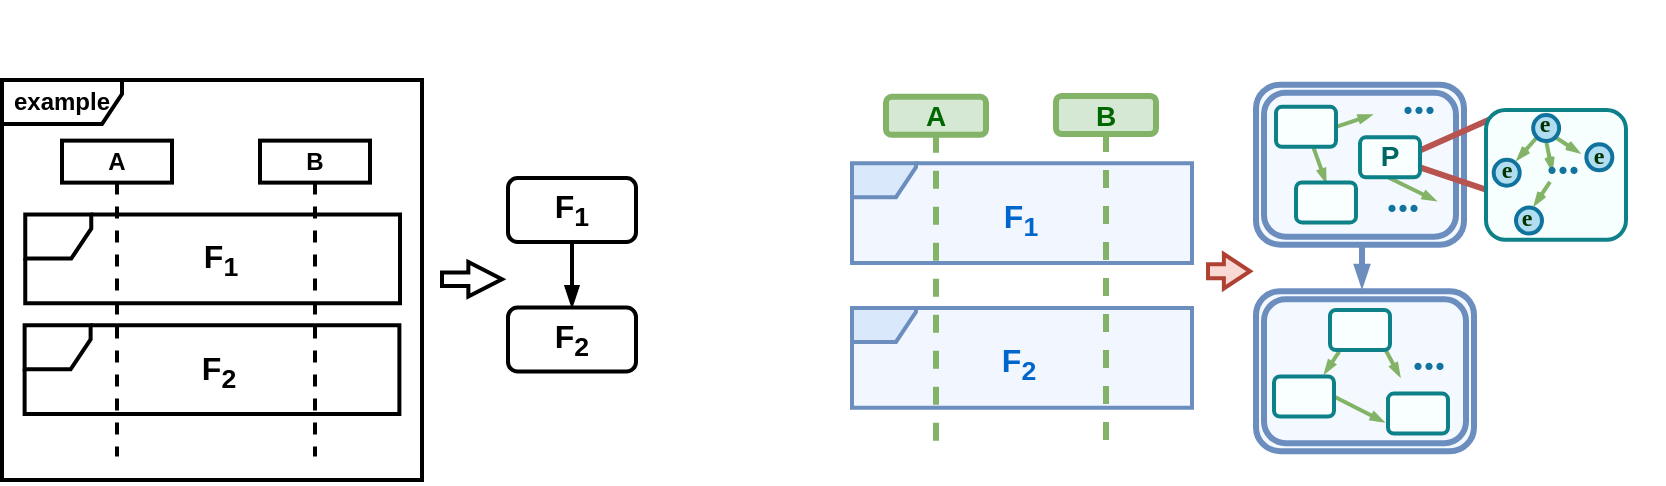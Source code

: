 <mxfile version="26.0.2">
  <diagram name="第 1 页" id="PI-PgolQ2Xf6EuyH13EB">
    <mxGraphModel dx="639" dy="431" grid="1" gridSize="10" guides="1" tooltips="1" connect="1" arrows="1" fold="1" page="1" pageScale="1" pageWidth="1169" pageHeight="1654" math="0" shadow="0">
      <root>
        <mxCell id="0" />
        <mxCell id="1" parent="0" />
        <mxCell id="vY1KS3BJuGOrlJXOX7hW-115" value="" style="edgeStyle=orthogonalEdgeStyle;rounded=0;orthogonalLoop=1;jettySize=auto;html=1;exitX=0.75;exitY=1;exitDx=0;exitDy=0;entryX=0.75;entryY=0;entryDx=0;entryDy=0;endArrow=blockThin;endFill=1;strokeWidth=3;strokeColor=light-dark(#6c8ebf, #EDEDED);endSize=4;" edge="1" parent="1">
          <mxGeometry relative="1" as="geometry">
            <mxPoint x="720" y="137.12" as="sourcePoint" />
            <mxPoint x="720" y="163.71" as="targetPoint" />
          </mxGeometry>
        </mxCell>
        <mxCell id="4_5liSmTW8YfvUXAWCBd-84" value="" style="group;fontStyle=1;strokeWidth=2;" parent="1" vertex="1" connectable="0">
          <mxGeometry x="300" y="20" width="74" height="242" as="geometry" />
        </mxCell>
        <mxCell id="4_5liSmTW8YfvUXAWCBd-44" style="rounded=0;orthogonalLoop=1;jettySize=auto;html=1;entryX=0.5;entryY=0;entryDx=0;entryDy=0;endArrow=blockThin;endFill=1;fontStyle=1;strokeWidth=2;" parent="4_5liSmTW8YfvUXAWCBd-84" source="4_5liSmTW8YfvUXAWCBd-38" target="4_5liSmTW8YfvUXAWCBd-39" edge="1">
          <mxGeometry relative="1" as="geometry" />
        </mxCell>
        <mxCell id="4_5liSmTW8YfvUXAWCBd-38" value="&lt;span style=&quot;font-size: 16px;&quot;&gt;F&lt;sub&gt;1&lt;/sub&gt;&lt;/span&gt;" style="rounded=1;whiteSpace=wrap;html=1;fontStyle=1;strokeWidth=2;align=center;" parent="4_5liSmTW8YfvUXAWCBd-84" vertex="1">
          <mxGeometry x="-7" y="89.003" width="64" height="32" as="geometry" />
        </mxCell>
        <mxCell id="4_5liSmTW8YfvUXAWCBd-39" value="&lt;font style=&quot;font-size: 16px;&quot;&gt;F&lt;sub&gt;2&lt;/sub&gt;&lt;/font&gt;" style="rounded=1;whiteSpace=wrap;html=1;fontStyle=1;strokeWidth=2;" parent="4_5liSmTW8YfvUXAWCBd-84" vertex="1">
          <mxGeometry x="-7" y="153.74" width="64" height="32" as="geometry" />
        </mxCell>
        <mxCell id="4_5liSmTW8YfvUXAWCBd-48" value="A" style="shape=umlLifeline;perimeter=lifelinePerimeter;whiteSpace=wrap;html=1;container=0;dropTarget=0;collapsible=0;recursiveResize=0;outlineConnect=0;portConstraint=eastwest;newEdgeStyle={&quot;curved&quot;:0,&quot;rounded&quot;:0};size=21;fontStyle=1;strokeWidth=2;" parent="1" vertex="1">
          <mxGeometry x="70" y="90.31" width="55" height="158" as="geometry" />
        </mxCell>
        <mxCell id="4_5liSmTW8YfvUXAWCBd-49" value="" style="shape=umlFrame;whiteSpace=wrap;html=1;pointerEvents=0;width=33;height=22;fontStyle=1;strokeWidth=2;container=0;" parent="1" vertex="1">
          <mxGeometry x="51.63" y="127.274" width="187.38" height="44.313" as="geometry" />
        </mxCell>
        <mxCell id="4_5liSmTW8YfvUXAWCBd-50" value="example" style="shape=umlFrame;whiteSpace=wrap;html=1;pointerEvents=0;width=60;height=22;fontStyle=1;strokeWidth=2;container=0;" parent="1" vertex="1">
          <mxGeometry x="40" y="60" width="210" height="200" as="geometry" />
        </mxCell>
        <mxCell id="4_5liSmTW8YfvUXAWCBd-51" value="&lt;span style=&quot;font-size: 16px;&quot;&gt;F&lt;sub&gt;1&lt;/sub&gt;&lt;/span&gt;" style="text;html=1;align=center;verticalAlign=middle;resizable=0;points=[];autosize=1;strokeColor=none;fillColor=none;fontStyle=1;strokeWidth=2;container=0;" parent="1" vertex="1">
          <mxGeometry x="131" y="132.854" width="35" height="34" as="geometry" />
        </mxCell>
        <mxCell id="4_5liSmTW8YfvUXAWCBd-54" value="B" style="shape=umlLifeline;perimeter=lifelinePerimeter;whiteSpace=wrap;html=1;container=0;dropTarget=0;collapsible=0;recursiveResize=0;outlineConnect=0;portConstraint=eastwest;newEdgeStyle={&quot;curved&quot;:0,&quot;rounded&quot;:0};size=21;fontStyle=1;strokeWidth=2;" parent="1" vertex="1">
          <mxGeometry x="169" y="90.31" width="55" height="158" as="geometry" />
        </mxCell>
        <mxCell id="4_5liSmTW8YfvUXAWCBd-57" value="" style="shape=umlFrame;whiteSpace=wrap;html=1;pointerEvents=0;width=33;height=22;fontStyle=1;strokeWidth=2;container=0;" parent="1" vertex="1">
          <mxGeometry x="51.31" y="182.646" width="187.38" height="44.313" as="geometry" />
        </mxCell>
        <mxCell id="4_5liSmTW8YfvUXAWCBd-58" value="&lt;span style=&quot;font-size: 16px;&quot;&gt;F&lt;sub&gt;2&lt;/sub&gt;&lt;/span&gt;" style="text;html=1;align=center;verticalAlign=middle;resizable=0;points=[];autosize=1;strokeColor=none;fillColor=none;fontStyle=1;strokeWidth=2;container=0;" parent="1" vertex="1">
          <mxGeometry x="130.68" y="189.236" width="35" height="34" as="geometry" />
        </mxCell>
        <mxCell id="4_5liSmTW8YfvUXAWCBd-101" value="" style="html=1;shadow=0;dashed=0;align=center;verticalAlign=middle;shape=mxgraph.arrows2.arrow;dy=0.61;dx=16.82;notch=0;strokeWidth=2;" parent="1" vertex="1">
          <mxGeometry x="260" y="151" width="30" height="17.25" as="geometry" />
        </mxCell>
        <mxCell id="XYlBqfbwVm8jxROoVD9_-80" value="" style="html=1;shadow=0;dashed=0;align=center;verticalAlign=middle;shape=mxgraph.arrows2.arrow;dy=0.59;dx=13.07;notch=0;strokeWidth=2;fillColor=#fad9d5;strokeColor=#ae4132;" parent="1" vertex="1">
          <mxGeometry x="643" y="147" width="21" height="17.25" as="geometry" />
        </mxCell>
        <mxCell id="vY1KS3BJuGOrlJXOX7hW-95" value="" style="shape=ext;double=1;rounded=1;whiteSpace=wrap;html=1;fillColor=#F4F9FF;strokeColor=#6c8ebf;strokeWidth=3;" vertex="1" parent="1">
          <mxGeometry x="667" y="62.34" width="104" height="80" as="geometry" />
        </mxCell>
        <mxCell id="vY1KS3BJuGOrlJXOX7hW-96" value="" style="shape=ext;double=1;rounded=1;whiteSpace=wrap;html=1;fillColor=#F4F9FF;strokeColor=#6c8ebf;strokeWidth=3;" vertex="1" parent="1">
          <mxGeometry x="667" y="165.59" width="109" height="80" as="geometry" />
        </mxCell>
        <mxCell id="vY1KS3BJuGOrlJXOX7hW-106" style="rounded=0;orthogonalLoop=1;jettySize=auto;html=1;entryX=0.5;entryY=0;entryDx=0;entryDy=0;endArrow=blockThin;endFill=1;strokeWidth=2;endSize=2;strokeColor=light-dark(#82b366, #319eff);" edge="1" parent="1" source="vY1KS3BJuGOrlJXOX7hW-97" target="vY1KS3BJuGOrlJXOX7hW-99">
          <mxGeometry relative="1" as="geometry" />
        </mxCell>
        <mxCell id="vY1KS3BJuGOrlJXOX7hW-99" value="" style="rounded=1;whiteSpace=wrap;html=1;verticalAlign=bottom;fontStyle=1;strokeWidth=2;fillColor=light-dark(#f8fffe, #103c3f);strokeColor=#0e8088;" vertex="1" parent="1">
          <mxGeometry x="687" y="111.19" width="30" height="20" as="geometry" />
        </mxCell>
        <mxCell id="vY1KS3BJuGOrlJXOX7hW-101" value="" style="rounded=1;whiteSpace=wrap;html=1;verticalAlign=bottom;fontStyle=1;strokeWidth=2;fillColor=light-dark(#f8fffe, #103c3f);strokeColor=#0e8088;" vertex="1" parent="1">
          <mxGeometry x="733" y="216.81" width="30" height="20" as="geometry" />
        </mxCell>
        <mxCell id="vY1KS3BJuGOrlJXOX7hW-103" value="&lt;b&gt;&lt;font style=&quot;font-size: 22px;&quot; face=&quot;Comic Sans MS&quot;&gt;...&lt;/font&gt;&lt;/b&gt;" style="text;html=1;align=center;verticalAlign=middle;resizable=0;points=[];autosize=1;strokeColor=none;fillColor=none;fontColor=light-dark(#12739e, #ededed);" vertex="1" parent="1">
          <mxGeometry x="729.999" y="178.572" width="47" height="38" as="geometry" />
        </mxCell>
        <mxCell id="vY1KS3BJuGOrlJXOX7hW-104" value="&lt;b&gt;&lt;font style=&quot;font-size: 22px;&quot; face=&quot;Comic Sans MS&quot;&gt;...&lt;/font&gt;&lt;/b&gt;" style="text;html=1;align=center;verticalAlign=middle;resizable=0;points=[];autosize=1;strokeColor=none;fillColor=none;fontColor=light-dark(#12739e, #ededed);" vertex="1" parent="1">
          <mxGeometry x="716.999" y="99.852" width="47" height="38" as="geometry" />
        </mxCell>
        <mxCell id="vY1KS3BJuGOrlJXOX7hW-105" value="&lt;b&gt;&lt;font style=&quot;font-size: 22px;&quot; face=&quot;Comic Sans MS&quot;&gt;...&lt;/font&gt;&lt;/b&gt;" style="text;html=1;align=center;verticalAlign=middle;resizable=0;points=[];autosize=1;strokeColor=none;fillColor=none;fontColor=light-dark(#12739e, #ededed);" vertex="1" parent="1">
          <mxGeometry x="724.999" y="50.652" width="47" height="38" as="geometry" />
        </mxCell>
        <mxCell id="vY1KS3BJuGOrlJXOX7hW-107" style="rounded=0;orthogonalLoop=1;jettySize=auto;html=1;endArrow=blockThin;endFill=1;strokeWidth=2;endSize=2;strokeColor=light-dark(#82b366, #319eff);exitX=1;exitY=0.5;exitDx=0;exitDy=0;" edge="1" parent="1" source="vY1KS3BJuGOrlJXOX7hW-97" target="vY1KS3BJuGOrlJXOX7hW-105">
          <mxGeometry relative="1" as="geometry">
            <mxPoint x="728" y="85.03" as="sourcePoint" />
            <mxPoint x="735" y="103.03" as="targetPoint" />
          </mxGeometry>
        </mxCell>
        <mxCell id="vY1KS3BJuGOrlJXOX7hW-108" style="rounded=0;orthogonalLoop=1;jettySize=auto;html=1;endArrow=blockThin;endFill=1;strokeWidth=2;endSize=2;strokeColor=light-dark(#82b366, #319eff);exitX=0.5;exitY=1;exitDx=0;exitDy=0;" edge="1" parent="1">
          <mxGeometry relative="1" as="geometry">
            <mxPoint x="733" y="108.65" as="sourcePoint" />
            <mxPoint x="757" y="120.34" as="targetPoint" />
          </mxGeometry>
        </mxCell>
        <mxCell id="vY1KS3BJuGOrlJXOX7hW-97" value="" style="rounded=1;whiteSpace=wrap;html=1;verticalAlign=bottom;fontStyle=1;strokeWidth=2;fillColor=light-dark(#f8fffe, #103c3f);strokeColor=#0e8088;" vertex="1" parent="1">
          <mxGeometry x="677" y="73.42" width="30" height="20" as="geometry" />
        </mxCell>
        <mxCell id="vY1KS3BJuGOrlJXOX7hW-109" style="rounded=0;orthogonalLoop=1;jettySize=auto;html=1;entryX=0.5;entryY=0;entryDx=0;entryDy=0;endArrow=blockThin;endFill=1;strokeWidth=2;endSize=2;strokeColor=light-dark(#82b366, #319eff);" edge="1" parent="1">
          <mxGeometry relative="1" as="geometry">
            <mxPoint x="732" y="195.34" as="sourcePoint" />
            <mxPoint x="739" y="208.34" as="targetPoint" />
          </mxGeometry>
        </mxCell>
        <mxCell id="vY1KS3BJuGOrlJXOX7hW-110" style="rounded=0;orthogonalLoop=1;jettySize=auto;html=1;endArrow=blockThin;endFill=1;strokeWidth=2;endSize=2;strokeColor=light-dark(#82b366, #319eff);exitX=0.154;exitY=1.04;exitDx=0;exitDy=0;exitPerimeter=0;entryX=0.841;entryY=-0.073;entryDx=0;entryDy=0;entryPerimeter=0;" edge="1" parent="1" source="vY1KS3BJuGOrlJXOX7hW-100" target="vY1KS3BJuGOrlJXOX7hW-102">
          <mxGeometry relative="1" as="geometry">
            <mxPoint x="694" y="153.59" as="sourcePoint" />
            <mxPoint x="701" y="171.59" as="targetPoint" />
          </mxGeometry>
        </mxCell>
        <mxCell id="vY1KS3BJuGOrlJXOX7hW-112" style="rounded=0;orthogonalLoop=1;jettySize=auto;html=1;endArrow=blockThin;endFill=1;strokeWidth=2;endSize=2;strokeColor=light-dark(#82b366, #319eff);exitX=1;exitY=0.5;exitDx=0;exitDy=0;" edge="1" parent="1" source="vY1KS3BJuGOrlJXOX7hW-102">
          <mxGeometry relative="1" as="geometry">
            <mxPoint x="718" y="221.81" as="sourcePoint" />
            <mxPoint x="731" y="231" as="targetPoint" />
          </mxGeometry>
        </mxCell>
        <mxCell id="vY1KS3BJuGOrlJXOX7hW-102" value="" style="rounded=1;whiteSpace=wrap;html=1;verticalAlign=bottom;fontStyle=1;strokeWidth=2;fillColor=light-dark(#f8fffe, #103c3f);strokeColor=#0e8088;" vertex="1" parent="1">
          <mxGeometry x="676" y="208.26" width="30" height="20" as="geometry" />
        </mxCell>
        <mxCell id="vY1KS3BJuGOrlJXOX7hW-100" value="" style="rounded=1;whiteSpace=wrap;html=1;verticalAlign=bottom;fontStyle=1;strokeWidth=2;fillColor=light-dark(#f8fffe, #103c3f);strokeColor=#0e8088;" vertex="1" parent="1">
          <mxGeometry x="704" y="174.99" width="30" height="20" as="geometry" />
        </mxCell>
        <mxCell id="vY1KS3BJuGOrlJXOX7hW-127" style="rounded=0;orthogonalLoop=1;jettySize=auto;html=1;exitX=0.97;exitY=0.351;exitDx=0;exitDy=0;entryX=0.022;entryY=0.075;entryDx=0;entryDy=0;endArrow=none;endFill=0;entryPerimeter=0;strokeWidth=3;endSize=5;strokeColor=light-dark(#b85450, #ededed);curved=1;fontSize=14;exitPerimeter=0;" edge="1" parent="1" source="vY1KS3BJuGOrlJXOX7hW-98" target="XYlBqfbwVm8jxROoVD9_-22">
          <mxGeometry relative="1" as="geometry">
            <mxPoint x="778" y="90.24" as="sourcePoint" />
            <mxPoint x="870" y="54.24" as="targetPoint" />
          </mxGeometry>
        </mxCell>
        <mxCell id="vY1KS3BJuGOrlJXOX7hW-128" style="rounded=0;orthogonalLoop=1;jettySize=auto;html=1;endArrow=none;endFill=0;strokeWidth=3;endSize=5;strokeColor=light-dark(#b85450, #ededed);curved=1;fontSize=14;exitX=1;exitY=0.75;exitDx=0;exitDy=0;" edge="1" parent="1" source="vY1KS3BJuGOrlJXOX7hW-98">
          <mxGeometry relative="1" as="geometry">
            <mxPoint x="778" y="106" as="sourcePoint" />
            <mxPoint x="827" y="130" as="targetPoint" />
          </mxGeometry>
        </mxCell>
        <mxCell id="vY1KS3BJuGOrlJXOX7hW-2" value="" style="group" vertex="1" connectable="0" parent="1">
          <mxGeometry x="782" y="73" width="89" height="70.78" as="geometry" />
        </mxCell>
        <mxCell id="XYlBqfbwVm8jxROoVD9_-22" value="" style="rounded=1;whiteSpace=wrap;html=1;strokeWidth=2;fillColor=#F7FFFE;strokeColor=#0e8088;" parent="vY1KS3BJuGOrlJXOX7hW-2" vertex="1">
          <mxGeometry y="2" width="70" height="64.92" as="geometry" />
        </mxCell>
        <mxCell id="XYlBqfbwVm8jxROoVD9_-23" style="rounded=0;orthogonalLoop=1;jettySize=auto;html=1;endArrow=openThin;endFill=0;strokeColor=#82b366;strokeWidth=2;fillColor=#d5e8d4;endSize=3;entryX=-0.25;entryY=0.336;entryDx=0;entryDy=0;entryPerimeter=0;exitX=1;exitY=1;exitDx=0;exitDy=0;" parent="vY1KS3BJuGOrlJXOX7hW-2" target="XYlBqfbwVm8jxROoVD9_-25" edge="1" source="XYlBqfbwVm8jxROoVD9_-24">
          <mxGeometry relative="1" as="geometry">
            <mxPoint x="33.11" y="18.446" as="sourcePoint" />
            <mxPoint x="47.74" y="26.517" as="targetPoint" />
          </mxGeometry>
        </mxCell>
        <mxCell id="XYlBqfbwVm8jxROoVD9_-25" value="" style="ellipse;whiteSpace=wrap;html=1;aspect=fixed;strokeWidth=2;fillColor=#b1ddf0;strokeColor=#10739e;" parent="vY1KS3BJuGOrlJXOX7hW-2" vertex="1">
          <mxGeometry x="50.178" y="19.161" width="13" height="13" as="geometry" />
        </mxCell>
        <mxCell id="XYlBqfbwVm8jxROoVD9_-26" value="" style="ellipse;whiteSpace=wrap;html=1;aspect=fixed;strokeWidth=2;fillColor=#b1ddf0;strokeColor=#10739e;" parent="vY1KS3BJuGOrlJXOX7hW-2" vertex="1">
          <mxGeometry x="14.999" y="50.779" width="13" height="13" as="geometry" />
        </mxCell>
        <mxCell id="XYlBqfbwVm8jxROoVD9_-27" value="" style="ellipse;whiteSpace=wrap;html=1;aspect=fixed;strokeWidth=2;fillColor=#b1ddf0;strokeColor=#10739e;" parent="vY1KS3BJuGOrlJXOX7hW-2" vertex="1">
          <mxGeometry x="3.849" y="26.874" width="13" height="13" as="geometry" />
        </mxCell>
        <mxCell id="XYlBqfbwVm8jxROoVD9_-36" style="rounded=0;orthogonalLoop=1;jettySize=auto;html=1;endArrow=openThin;endFill=0;strokeColor=#82b366;strokeWidth=2;fillColor=#d5e8d4;endSize=3;exitX=0;exitY=1;exitDx=0;exitDy=0;entryX=0.89;entryY=0.017;entryDx=0;entryDy=0;entryPerimeter=0;" parent="vY1KS3BJuGOrlJXOX7hW-2" source="XYlBqfbwVm8jxROoVD9_-24" target="XYlBqfbwVm8jxROoVD9_-27" edge="1">
          <mxGeometry relative="1" as="geometry">
            <mxPoint x="45.301" y="29.975" as="sourcePoint" />
            <mxPoint x="59.932" y="38.046" as="targetPoint" />
          </mxGeometry>
        </mxCell>
        <mxCell id="XYlBqfbwVm8jxROoVD9_-44" style="rounded=0;orthogonalLoop=1;jettySize=auto;html=1;endArrow=openThin;endFill=0;strokeColor=#82b366;strokeWidth=2;fillColor=#d5e8d4;endSize=3;exitX=0.5;exitY=1;exitDx=0;exitDy=0;" parent="vY1KS3BJuGOrlJXOX7hW-2" source="XYlBqfbwVm8jxROoVD9_-24" edge="1">
          <mxGeometry relative="1" as="geometry">
            <mxPoint x="35.548" y="20.752" as="sourcePoint" />
            <mxPoint x="33.11" y="32.639" as="targetPoint" />
          </mxGeometry>
        </mxCell>
        <mxCell id="XYlBqfbwVm8jxROoVD9_-67" style="rounded=0;orthogonalLoop=1;jettySize=auto;html=1;endArrow=openThin;endFill=0;strokeColor=#82b366;strokeWidth=2;fillColor=#d5e8d4;endSize=3;" parent="vY1KS3BJuGOrlJXOX7hW-2" edge="1">
          <mxGeometry relative="1" as="geometry">
            <mxPoint x="32" y="37.92" as="sourcePoint" />
            <mxPoint x="24" y="49.92" as="targetPoint" />
          </mxGeometry>
        </mxCell>
        <mxCell id="XYlBqfbwVm8jxROoVD9_-24" value="" style="ellipse;whiteSpace=wrap;html=1;aspect=fixed;strokeWidth=2;fillColor=#b1ddf0;strokeColor=#10739e;" parent="vY1KS3BJuGOrlJXOX7hW-2" vertex="1">
          <mxGeometry x="23.58" y="4.53" width="13" height="13" as="geometry" />
        </mxCell>
        <mxCell id="vY1KS3BJuGOrlJXOX7hW-250" value="&lt;font style=&quot;color: rgb(0, 51, 0);&quot; face=&quot;Verdana&quot;&gt;&lt;b style=&quot;&quot;&gt;e&lt;/b&gt;&lt;/font&gt;" style="text;html=1;align=center;verticalAlign=middle;resizable=0;points=[];autosize=1;strokeColor=none;fillColor=none;" vertex="1" parent="vY1KS3BJuGOrlJXOX7hW-2">
          <mxGeometry x="42.85" y="11.16" width="26" height="27" as="geometry" />
        </mxCell>
        <mxCell id="vY1KS3BJuGOrlJXOX7hW-251" value="&lt;font style=&quot;color: rgb(0, 51, 0);&quot; face=&quot;Verdana&quot;&gt;&lt;b style=&quot;&quot;&gt;e&lt;/b&gt;&lt;/font&gt;" style="text;html=1;align=center;verticalAlign=middle;resizable=0;points=[];autosize=1;strokeColor=none;fillColor=none;" vertex="1" parent="vY1KS3BJuGOrlJXOX7hW-2">
          <mxGeometry x="-2.65" y="18.96" width="26" height="27" as="geometry" />
        </mxCell>
        <mxCell id="vY1KS3BJuGOrlJXOX7hW-252" value="&lt;font style=&quot;color: rgb(0, 51, 0);&quot; face=&quot;Verdana&quot;&gt;&lt;b style=&quot;&quot;&gt;e&lt;/b&gt;&lt;/font&gt;" style="text;html=1;align=center;verticalAlign=middle;resizable=0;points=[];autosize=1;strokeColor=none;fillColor=none;" vertex="1" parent="vY1KS3BJuGOrlJXOX7hW-2">
          <mxGeometry x="6.5" y="42.78" width="26" height="27" as="geometry" />
        </mxCell>
        <mxCell id="vY1KS3BJuGOrlJXOX7hW-248" value="&lt;font style=&quot;color: rgb(0, 51, 0);&quot; face=&quot;Verdana&quot;&gt;&lt;b style=&quot;&quot;&gt;e&lt;/b&gt;&lt;/font&gt;" style="text;html=1;align=center;verticalAlign=middle;resizable=0;points=[];autosize=1;strokeColor=none;fillColor=none;" vertex="1" parent="vY1KS3BJuGOrlJXOX7hW-2">
          <mxGeometry x="15.85" y="-4.08" width="26" height="27" as="geometry" />
        </mxCell>
        <mxCell id="XYlBqfbwVm8jxROoVD9_-42" value="&lt;b&gt;&lt;font style=&quot;font-size: 22px;&quot; face=&quot;Comic Sans MS&quot;&gt;...&lt;/font&gt;&lt;/b&gt;" style="text;html=1;align=center;verticalAlign=middle;resizable=0;points=[];autosize=1;strokeColor=none;fillColor=none;fontColor=light-dark(#12739e, #ededed);" parent="vY1KS3BJuGOrlJXOX7hW-2" vertex="1">
          <mxGeometry x="14.499" y="7.962" width="47" height="38" as="geometry" />
        </mxCell>
        <mxCell id="vY1KS3BJuGOrlJXOX7hW-98" value="&lt;font style=&quot;color: rgb(0, 102, 102); font-size: 14px;&quot;&gt;P&lt;/font&gt;&lt;span style=&quot;font-size: 8.333px;&quot;&gt;&lt;/span&gt;" style="rounded=1;whiteSpace=wrap;html=1;verticalAlign=bottom;fontStyle=1;strokeWidth=2;fillColor=light-dark(#f8fffe, #103c3f);strokeColor=#0e8088;" vertex="1" parent="1">
          <mxGeometry x="719" y="88.65" width="30" height="20" as="geometry" />
        </mxCell>
        <mxCell id="vY1KS3BJuGOrlJXOX7hW-253" value="" style="group" vertex="1" connectable="0" parent="1">
          <mxGeometry x="460" y="68" width="170" height="175" as="geometry" />
        </mxCell>
        <mxCell id="XYlBqfbwVm8jxROoVD9_-21" value="" style="shape=umlFrame;whiteSpace=wrap;html=1;pointerEvents=0;width=32;height=17;fillColor=#dae8fc;strokeColor=#6c8ebf;fillStyle=auto;shadow=0;strokeWidth=2;swimlaneFillColor=light-dark(#F2F7FF,#002813);" parent="vY1KS3BJuGOrlJXOX7hW-253" vertex="1">
          <mxGeometry x="5" y="105.986" width="170" height="49.88" as="geometry" />
        </mxCell>
        <mxCell id="XYlBqfbwVm8jxROoVD9_-2" value="" style="shape=umlFrame;whiteSpace=wrap;html=1;pointerEvents=0;width=32;height=17;fillColor=#dae8fc;strokeColor=#6c8ebf;fillStyle=auto;shadow=0;strokeWidth=2;swimlaneFillColor=light-dark(#F2F7FF,#002813);" parent="vY1KS3BJuGOrlJXOX7hW-253" vertex="1">
          <mxGeometry x="5" y="33.609" width="170" height="49.88" as="geometry" />
        </mxCell>
        <mxCell id="XYlBqfbwVm8jxROoVD9_-3" value="&lt;font face=&quot;Helvetica&quot; style=&quot;color: rgb(0, 102, 0); font-size: 14px;&quot;&gt;&lt;b style=&quot;&quot;&gt;A&lt;/b&gt;&lt;/font&gt;" style="shape=umlLifeline;perimeter=lifelinePerimeter;whiteSpace=wrap;html=1;container=1;dropTarget=0;collapsible=0;recursiveResize=0;outlineConnect=0;portConstraint=eastwest;newEdgeStyle={&quot;curved&quot;:0,&quot;rounded&quot;:0};size=19;fillColor=#d5e8d4;strokeColor=#82b366;strokeWidth=3;rounded=1;shadow=0;" parent="vY1KS3BJuGOrlJXOX7hW-253" vertex="1">
          <mxGeometry x="22" y="0.419" width="50" height="175" as="geometry" />
        </mxCell>
        <mxCell id="XYlBqfbwVm8jxROoVD9_-5" value="&lt;font face=&quot;Helvetica&quot; style=&quot;color: rgb(0, 102, 0); font-size: 14px;&quot;&gt;&lt;b style=&quot;&quot;&gt;B&lt;/b&gt;&lt;/font&gt;" style="shape=umlLifeline;perimeter=lifelinePerimeter;whiteSpace=wrap;html=1;container=1;dropTarget=0;collapsible=0;recursiveResize=0;outlineConnect=0;portConstraint=eastwest;newEdgeStyle={&quot;curved&quot;:0,&quot;rounded&quot;:0};size=19;fillColor=#d5e8d4;strokeColor=#82b366;strokeWidth=3;rounded=1;shadow=0;" parent="vY1KS3BJuGOrlJXOX7hW-253" vertex="1">
          <mxGeometry x="107" width="50" height="174.581" as="geometry" />
        </mxCell>
        <mxCell id="XYlBqfbwVm8jxROoVD9_-46" value="&lt;span style=&quot;font-size: 16px;&quot;&gt;&lt;font style=&quot;color: rgb(0, 102, 204);&quot;&gt;F&lt;sub style=&quot;&quot;&gt;1&lt;/sub&gt;&lt;/font&gt;&lt;/span&gt;" style="text;html=1;align=center;verticalAlign=middle;resizable=0;points=[];autosize=1;strokeColor=none;fillColor=none;fontStyle=1;strokeWidth=2;container=0;" parent="vY1KS3BJuGOrlJXOX7hW-253" vertex="1">
          <mxGeometry x="71.5" y="44.757" width="35" height="34" as="geometry" />
        </mxCell>
        <mxCell id="XYlBqfbwVm8jxROoVD9_-47" value="&lt;span style=&quot;font-size: 16px;&quot;&gt;&lt;font style=&quot;color: rgb(0, 102, 204);&quot;&gt;F&lt;sub style=&quot;&quot;&gt;2&lt;/sub&gt;&lt;/font&gt;&lt;/span&gt;" style="text;html=1;align=center;verticalAlign=middle;resizable=0;points=[];autosize=1;strokeColor=none;fillColor=none;fontStyle=1;strokeWidth=2;container=0;" parent="vY1KS3BJuGOrlJXOX7hW-253" vertex="1">
          <mxGeometry x="70" y="116.574" width="35" height="34" as="geometry" />
        </mxCell>
      </root>
    </mxGraphModel>
  </diagram>
</mxfile>
